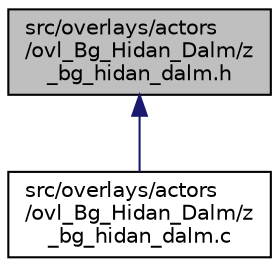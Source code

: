 digraph "src/overlays/actors/ovl_Bg_Hidan_Dalm/z_bg_hidan_dalm.h"
{
 // LATEX_PDF_SIZE
  edge [fontname="Helvetica",fontsize="10",labelfontname="Helvetica",labelfontsize="10"];
  node [fontname="Helvetica",fontsize="10",shape=record];
  Node1 [label="src/overlays/actors\l/ovl_Bg_Hidan_Dalm/z\l_bg_hidan_dalm.h",height=0.2,width=0.4,color="black", fillcolor="grey75", style="filled", fontcolor="black",tooltip=" "];
  Node1 -> Node2 [dir="back",color="midnightblue",fontsize="10",style="solid",fontname="Helvetica"];
  Node2 [label="src/overlays/actors\l/ovl_Bg_Hidan_Dalm/z\l_bg_hidan_dalm.c",height=0.2,width=0.4,color="black", fillcolor="white", style="filled",URL="$df/dad/z__bg__hidan__dalm_8c.html",tooltip=" "];
}
